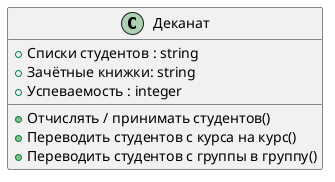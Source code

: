 @startuml
class Деканат{
    +Списки студентов : string
    +Зачётные книжки: string
    +Успеваемость : integer
    +Отчислять / принимать студентов()
    +Переводить студентов с курса на курс()
    +Переводить студентов с группы в группу()
}
@enduml